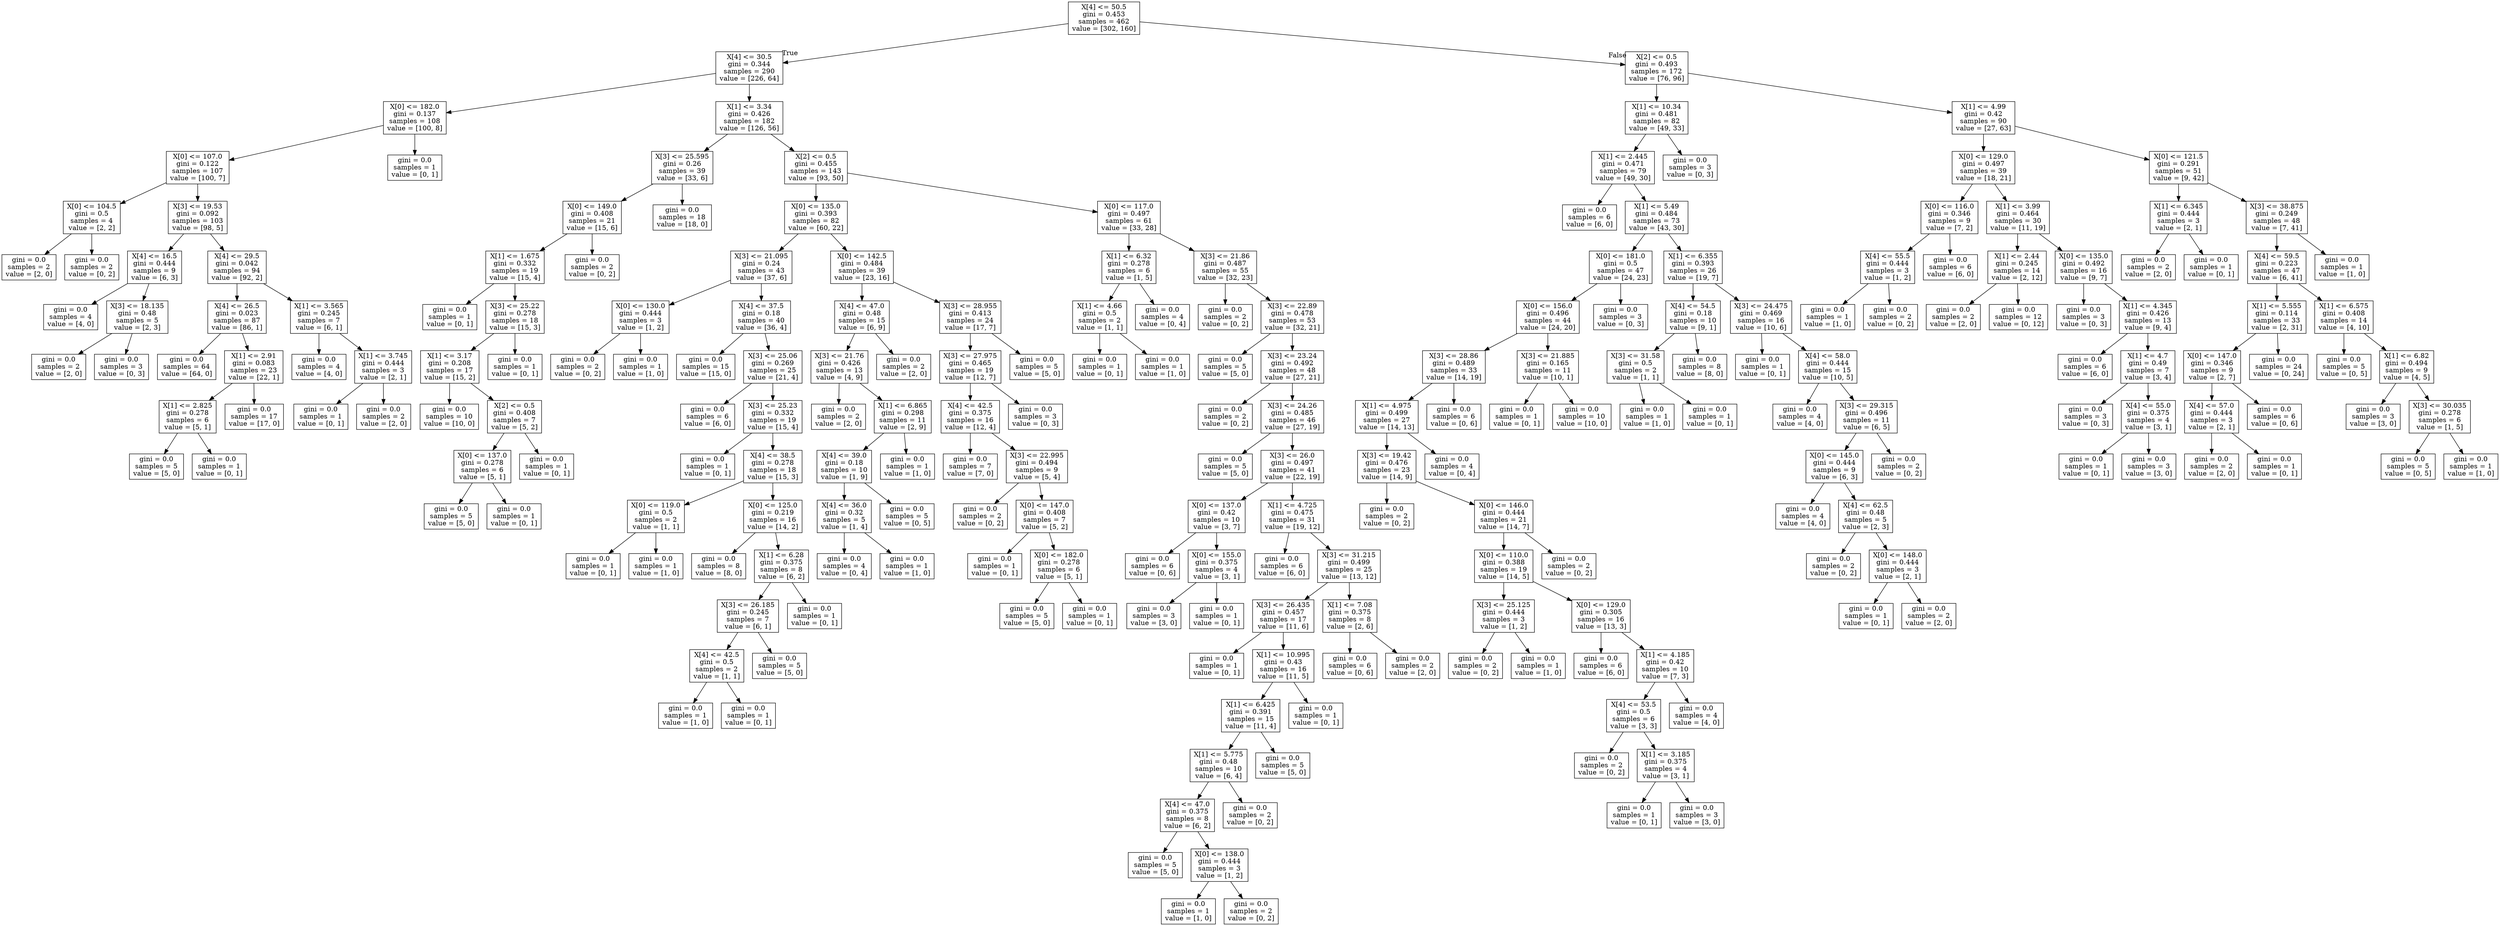 digraph Tree {
node [shape=box] ;
0 [label="X[4] <= 50.5\ngini = 0.453\nsamples = 462\nvalue = [302, 160]"] ;
1 [label="X[4] <= 30.5\ngini = 0.344\nsamples = 290\nvalue = [226, 64]"] ;
0 -> 1 [labeldistance=2.5, labelangle=45, headlabel="True"] ;
2 [label="X[0] <= 182.0\ngini = 0.137\nsamples = 108\nvalue = [100, 8]"] ;
1 -> 2 ;
3 [label="X[0] <= 107.0\ngini = 0.122\nsamples = 107\nvalue = [100, 7]"] ;
2 -> 3 ;
4 [label="X[0] <= 104.5\ngini = 0.5\nsamples = 4\nvalue = [2, 2]"] ;
3 -> 4 ;
5 [label="gini = 0.0\nsamples = 2\nvalue = [2, 0]"] ;
4 -> 5 ;
6 [label="gini = 0.0\nsamples = 2\nvalue = [0, 2]"] ;
4 -> 6 ;
7 [label="X[3] <= 19.53\ngini = 0.092\nsamples = 103\nvalue = [98, 5]"] ;
3 -> 7 ;
8 [label="X[4] <= 16.5\ngini = 0.444\nsamples = 9\nvalue = [6, 3]"] ;
7 -> 8 ;
9 [label="gini = 0.0\nsamples = 4\nvalue = [4, 0]"] ;
8 -> 9 ;
10 [label="X[3] <= 18.135\ngini = 0.48\nsamples = 5\nvalue = [2, 3]"] ;
8 -> 10 ;
11 [label="gini = 0.0\nsamples = 2\nvalue = [2, 0]"] ;
10 -> 11 ;
12 [label="gini = 0.0\nsamples = 3\nvalue = [0, 3]"] ;
10 -> 12 ;
13 [label="X[4] <= 29.5\ngini = 0.042\nsamples = 94\nvalue = [92, 2]"] ;
7 -> 13 ;
14 [label="X[4] <= 26.5\ngini = 0.023\nsamples = 87\nvalue = [86, 1]"] ;
13 -> 14 ;
15 [label="gini = 0.0\nsamples = 64\nvalue = [64, 0]"] ;
14 -> 15 ;
16 [label="X[1] <= 2.91\ngini = 0.083\nsamples = 23\nvalue = [22, 1]"] ;
14 -> 16 ;
17 [label="X[1] <= 2.825\ngini = 0.278\nsamples = 6\nvalue = [5, 1]"] ;
16 -> 17 ;
18 [label="gini = 0.0\nsamples = 5\nvalue = [5, 0]"] ;
17 -> 18 ;
19 [label="gini = 0.0\nsamples = 1\nvalue = [0, 1]"] ;
17 -> 19 ;
20 [label="gini = 0.0\nsamples = 17\nvalue = [17, 0]"] ;
16 -> 20 ;
21 [label="X[1] <= 3.565\ngini = 0.245\nsamples = 7\nvalue = [6, 1]"] ;
13 -> 21 ;
22 [label="gini = 0.0\nsamples = 4\nvalue = [4, 0]"] ;
21 -> 22 ;
23 [label="X[1] <= 3.745\ngini = 0.444\nsamples = 3\nvalue = [2, 1]"] ;
21 -> 23 ;
24 [label="gini = 0.0\nsamples = 1\nvalue = [0, 1]"] ;
23 -> 24 ;
25 [label="gini = 0.0\nsamples = 2\nvalue = [2, 0]"] ;
23 -> 25 ;
26 [label="gini = 0.0\nsamples = 1\nvalue = [0, 1]"] ;
2 -> 26 ;
27 [label="X[1] <= 3.34\ngini = 0.426\nsamples = 182\nvalue = [126, 56]"] ;
1 -> 27 ;
28 [label="X[3] <= 25.595\ngini = 0.26\nsamples = 39\nvalue = [33, 6]"] ;
27 -> 28 ;
29 [label="X[0] <= 149.0\ngini = 0.408\nsamples = 21\nvalue = [15, 6]"] ;
28 -> 29 ;
30 [label="X[1] <= 1.675\ngini = 0.332\nsamples = 19\nvalue = [15, 4]"] ;
29 -> 30 ;
31 [label="gini = 0.0\nsamples = 1\nvalue = [0, 1]"] ;
30 -> 31 ;
32 [label="X[3] <= 25.22\ngini = 0.278\nsamples = 18\nvalue = [15, 3]"] ;
30 -> 32 ;
33 [label="X[1] <= 3.17\ngini = 0.208\nsamples = 17\nvalue = [15, 2]"] ;
32 -> 33 ;
34 [label="gini = 0.0\nsamples = 10\nvalue = [10, 0]"] ;
33 -> 34 ;
35 [label="X[2] <= 0.5\ngini = 0.408\nsamples = 7\nvalue = [5, 2]"] ;
33 -> 35 ;
36 [label="X[0] <= 137.0\ngini = 0.278\nsamples = 6\nvalue = [5, 1]"] ;
35 -> 36 ;
37 [label="gini = 0.0\nsamples = 5\nvalue = [5, 0]"] ;
36 -> 37 ;
38 [label="gini = 0.0\nsamples = 1\nvalue = [0, 1]"] ;
36 -> 38 ;
39 [label="gini = 0.0\nsamples = 1\nvalue = [0, 1]"] ;
35 -> 39 ;
40 [label="gini = 0.0\nsamples = 1\nvalue = [0, 1]"] ;
32 -> 40 ;
41 [label="gini = 0.0\nsamples = 2\nvalue = [0, 2]"] ;
29 -> 41 ;
42 [label="gini = 0.0\nsamples = 18\nvalue = [18, 0]"] ;
28 -> 42 ;
43 [label="X[2] <= 0.5\ngini = 0.455\nsamples = 143\nvalue = [93, 50]"] ;
27 -> 43 ;
44 [label="X[0] <= 135.0\ngini = 0.393\nsamples = 82\nvalue = [60, 22]"] ;
43 -> 44 ;
45 [label="X[3] <= 21.095\ngini = 0.24\nsamples = 43\nvalue = [37, 6]"] ;
44 -> 45 ;
46 [label="X[0] <= 130.0\ngini = 0.444\nsamples = 3\nvalue = [1, 2]"] ;
45 -> 46 ;
47 [label="gini = 0.0\nsamples = 2\nvalue = [0, 2]"] ;
46 -> 47 ;
48 [label="gini = 0.0\nsamples = 1\nvalue = [1, 0]"] ;
46 -> 48 ;
49 [label="X[4] <= 37.5\ngini = 0.18\nsamples = 40\nvalue = [36, 4]"] ;
45 -> 49 ;
50 [label="gini = 0.0\nsamples = 15\nvalue = [15, 0]"] ;
49 -> 50 ;
51 [label="X[3] <= 25.06\ngini = 0.269\nsamples = 25\nvalue = [21, 4]"] ;
49 -> 51 ;
52 [label="gini = 0.0\nsamples = 6\nvalue = [6, 0]"] ;
51 -> 52 ;
53 [label="X[3] <= 25.23\ngini = 0.332\nsamples = 19\nvalue = [15, 4]"] ;
51 -> 53 ;
54 [label="gini = 0.0\nsamples = 1\nvalue = [0, 1]"] ;
53 -> 54 ;
55 [label="X[4] <= 38.5\ngini = 0.278\nsamples = 18\nvalue = [15, 3]"] ;
53 -> 55 ;
56 [label="X[0] <= 119.0\ngini = 0.5\nsamples = 2\nvalue = [1, 1]"] ;
55 -> 56 ;
57 [label="gini = 0.0\nsamples = 1\nvalue = [0, 1]"] ;
56 -> 57 ;
58 [label="gini = 0.0\nsamples = 1\nvalue = [1, 0]"] ;
56 -> 58 ;
59 [label="X[0] <= 125.0\ngini = 0.219\nsamples = 16\nvalue = [14, 2]"] ;
55 -> 59 ;
60 [label="gini = 0.0\nsamples = 8\nvalue = [8, 0]"] ;
59 -> 60 ;
61 [label="X[1] <= 6.28\ngini = 0.375\nsamples = 8\nvalue = [6, 2]"] ;
59 -> 61 ;
62 [label="X[3] <= 26.185\ngini = 0.245\nsamples = 7\nvalue = [6, 1]"] ;
61 -> 62 ;
63 [label="X[4] <= 42.5\ngini = 0.5\nsamples = 2\nvalue = [1, 1]"] ;
62 -> 63 ;
64 [label="gini = 0.0\nsamples = 1\nvalue = [1, 0]"] ;
63 -> 64 ;
65 [label="gini = 0.0\nsamples = 1\nvalue = [0, 1]"] ;
63 -> 65 ;
66 [label="gini = 0.0\nsamples = 5\nvalue = [5, 0]"] ;
62 -> 66 ;
67 [label="gini = 0.0\nsamples = 1\nvalue = [0, 1]"] ;
61 -> 67 ;
68 [label="X[0] <= 142.5\ngini = 0.484\nsamples = 39\nvalue = [23, 16]"] ;
44 -> 68 ;
69 [label="X[4] <= 47.0\ngini = 0.48\nsamples = 15\nvalue = [6, 9]"] ;
68 -> 69 ;
70 [label="X[3] <= 21.76\ngini = 0.426\nsamples = 13\nvalue = [4, 9]"] ;
69 -> 70 ;
71 [label="gini = 0.0\nsamples = 2\nvalue = [2, 0]"] ;
70 -> 71 ;
72 [label="X[1] <= 6.865\ngini = 0.298\nsamples = 11\nvalue = [2, 9]"] ;
70 -> 72 ;
73 [label="X[4] <= 39.0\ngini = 0.18\nsamples = 10\nvalue = [1, 9]"] ;
72 -> 73 ;
74 [label="X[4] <= 36.0\ngini = 0.32\nsamples = 5\nvalue = [1, 4]"] ;
73 -> 74 ;
75 [label="gini = 0.0\nsamples = 4\nvalue = [0, 4]"] ;
74 -> 75 ;
76 [label="gini = 0.0\nsamples = 1\nvalue = [1, 0]"] ;
74 -> 76 ;
77 [label="gini = 0.0\nsamples = 5\nvalue = [0, 5]"] ;
73 -> 77 ;
78 [label="gini = 0.0\nsamples = 1\nvalue = [1, 0]"] ;
72 -> 78 ;
79 [label="gini = 0.0\nsamples = 2\nvalue = [2, 0]"] ;
69 -> 79 ;
80 [label="X[3] <= 28.955\ngini = 0.413\nsamples = 24\nvalue = [17, 7]"] ;
68 -> 80 ;
81 [label="X[3] <= 27.975\ngini = 0.465\nsamples = 19\nvalue = [12, 7]"] ;
80 -> 81 ;
82 [label="X[4] <= 42.5\ngini = 0.375\nsamples = 16\nvalue = [12, 4]"] ;
81 -> 82 ;
83 [label="gini = 0.0\nsamples = 7\nvalue = [7, 0]"] ;
82 -> 83 ;
84 [label="X[3] <= 22.995\ngini = 0.494\nsamples = 9\nvalue = [5, 4]"] ;
82 -> 84 ;
85 [label="gini = 0.0\nsamples = 2\nvalue = [0, 2]"] ;
84 -> 85 ;
86 [label="X[0] <= 147.0\ngini = 0.408\nsamples = 7\nvalue = [5, 2]"] ;
84 -> 86 ;
87 [label="gini = 0.0\nsamples = 1\nvalue = [0, 1]"] ;
86 -> 87 ;
88 [label="X[0] <= 182.0\ngini = 0.278\nsamples = 6\nvalue = [5, 1]"] ;
86 -> 88 ;
89 [label="gini = 0.0\nsamples = 5\nvalue = [5, 0]"] ;
88 -> 89 ;
90 [label="gini = 0.0\nsamples = 1\nvalue = [0, 1]"] ;
88 -> 90 ;
91 [label="gini = 0.0\nsamples = 3\nvalue = [0, 3]"] ;
81 -> 91 ;
92 [label="gini = 0.0\nsamples = 5\nvalue = [5, 0]"] ;
80 -> 92 ;
93 [label="X[0] <= 117.0\ngini = 0.497\nsamples = 61\nvalue = [33, 28]"] ;
43 -> 93 ;
94 [label="X[1] <= 6.32\ngini = 0.278\nsamples = 6\nvalue = [1, 5]"] ;
93 -> 94 ;
95 [label="X[1] <= 4.66\ngini = 0.5\nsamples = 2\nvalue = [1, 1]"] ;
94 -> 95 ;
96 [label="gini = 0.0\nsamples = 1\nvalue = [0, 1]"] ;
95 -> 96 ;
97 [label="gini = 0.0\nsamples = 1\nvalue = [1, 0]"] ;
95 -> 97 ;
98 [label="gini = 0.0\nsamples = 4\nvalue = [0, 4]"] ;
94 -> 98 ;
99 [label="X[3] <= 21.86\ngini = 0.487\nsamples = 55\nvalue = [32, 23]"] ;
93 -> 99 ;
100 [label="gini = 0.0\nsamples = 2\nvalue = [0, 2]"] ;
99 -> 100 ;
101 [label="X[3] <= 22.89\ngini = 0.478\nsamples = 53\nvalue = [32, 21]"] ;
99 -> 101 ;
102 [label="gini = 0.0\nsamples = 5\nvalue = [5, 0]"] ;
101 -> 102 ;
103 [label="X[3] <= 23.24\ngini = 0.492\nsamples = 48\nvalue = [27, 21]"] ;
101 -> 103 ;
104 [label="gini = 0.0\nsamples = 2\nvalue = [0, 2]"] ;
103 -> 104 ;
105 [label="X[3] <= 24.26\ngini = 0.485\nsamples = 46\nvalue = [27, 19]"] ;
103 -> 105 ;
106 [label="gini = 0.0\nsamples = 5\nvalue = [5, 0]"] ;
105 -> 106 ;
107 [label="X[3] <= 26.0\ngini = 0.497\nsamples = 41\nvalue = [22, 19]"] ;
105 -> 107 ;
108 [label="X[0] <= 137.0\ngini = 0.42\nsamples = 10\nvalue = [3, 7]"] ;
107 -> 108 ;
109 [label="gini = 0.0\nsamples = 6\nvalue = [0, 6]"] ;
108 -> 109 ;
110 [label="X[0] <= 155.0\ngini = 0.375\nsamples = 4\nvalue = [3, 1]"] ;
108 -> 110 ;
111 [label="gini = 0.0\nsamples = 3\nvalue = [3, 0]"] ;
110 -> 111 ;
112 [label="gini = 0.0\nsamples = 1\nvalue = [0, 1]"] ;
110 -> 112 ;
113 [label="X[1] <= 4.725\ngini = 0.475\nsamples = 31\nvalue = [19, 12]"] ;
107 -> 113 ;
114 [label="gini = 0.0\nsamples = 6\nvalue = [6, 0]"] ;
113 -> 114 ;
115 [label="X[3] <= 31.215\ngini = 0.499\nsamples = 25\nvalue = [13, 12]"] ;
113 -> 115 ;
116 [label="X[3] <= 26.435\ngini = 0.457\nsamples = 17\nvalue = [11, 6]"] ;
115 -> 116 ;
117 [label="gini = 0.0\nsamples = 1\nvalue = [0, 1]"] ;
116 -> 117 ;
118 [label="X[1] <= 10.995\ngini = 0.43\nsamples = 16\nvalue = [11, 5]"] ;
116 -> 118 ;
119 [label="X[1] <= 6.425\ngini = 0.391\nsamples = 15\nvalue = [11, 4]"] ;
118 -> 119 ;
120 [label="X[1] <= 5.775\ngini = 0.48\nsamples = 10\nvalue = [6, 4]"] ;
119 -> 120 ;
121 [label="X[4] <= 47.0\ngini = 0.375\nsamples = 8\nvalue = [6, 2]"] ;
120 -> 121 ;
122 [label="gini = 0.0\nsamples = 5\nvalue = [5, 0]"] ;
121 -> 122 ;
123 [label="X[0] <= 138.0\ngini = 0.444\nsamples = 3\nvalue = [1, 2]"] ;
121 -> 123 ;
124 [label="gini = 0.0\nsamples = 1\nvalue = [1, 0]"] ;
123 -> 124 ;
125 [label="gini = 0.0\nsamples = 2\nvalue = [0, 2]"] ;
123 -> 125 ;
126 [label="gini = 0.0\nsamples = 2\nvalue = [0, 2]"] ;
120 -> 126 ;
127 [label="gini = 0.0\nsamples = 5\nvalue = [5, 0]"] ;
119 -> 127 ;
128 [label="gini = 0.0\nsamples = 1\nvalue = [0, 1]"] ;
118 -> 128 ;
129 [label="X[1] <= 7.08\ngini = 0.375\nsamples = 8\nvalue = [2, 6]"] ;
115 -> 129 ;
130 [label="gini = 0.0\nsamples = 6\nvalue = [0, 6]"] ;
129 -> 130 ;
131 [label="gini = 0.0\nsamples = 2\nvalue = [2, 0]"] ;
129 -> 131 ;
132 [label="X[2] <= 0.5\ngini = 0.493\nsamples = 172\nvalue = [76, 96]"] ;
0 -> 132 [labeldistance=2.5, labelangle=-45, headlabel="False"] ;
133 [label="X[1] <= 10.34\ngini = 0.481\nsamples = 82\nvalue = [49, 33]"] ;
132 -> 133 ;
134 [label="X[1] <= 2.445\ngini = 0.471\nsamples = 79\nvalue = [49, 30]"] ;
133 -> 134 ;
135 [label="gini = 0.0\nsamples = 6\nvalue = [6, 0]"] ;
134 -> 135 ;
136 [label="X[1] <= 5.49\ngini = 0.484\nsamples = 73\nvalue = [43, 30]"] ;
134 -> 136 ;
137 [label="X[0] <= 181.0\ngini = 0.5\nsamples = 47\nvalue = [24, 23]"] ;
136 -> 137 ;
138 [label="X[0] <= 156.0\ngini = 0.496\nsamples = 44\nvalue = [24, 20]"] ;
137 -> 138 ;
139 [label="X[3] <= 28.86\ngini = 0.489\nsamples = 33\nvalue = [14, 19]"] ;
138 -> 139 ;
140 [label="X[1] <= 4.975\ngini = 0.499\nsamples = 27\nvalue = [14, 13]"] ;
139 -> 140 ;
141 [label="X[3] <= 19.42\ngini = 0.476\nsamples = 23\nvalue = [14, 9]"] ;
140 -> 141 ;
142 [label="gini = 0.0\nsamples = 2\nvalue = [0, 2]"] ;
141 -> 142 ;
143 [label="X[0] <= 146.0\ngini = 0.444\nsamples = 21\nvalue = [14, 7]"] ;
141 -> 143 ;
144 [label="X[0] <= 110.0\ngini = 0.388\nsamples = 19\nvalue = [14, 5]"] ;
143 -> 144 ;
145 [label="X[3] <= 25.125\ngini = 0.444\nsamples = 3\nvalue = [1, 2]"] ;
144 -> 145 ;
146 [label="gini = 0.0\nsamples = 2\nvalue = [0, 2]"] ;
145 -> 146 ;
147 [label="gini = 0.0\nsamples = 1\nvalue = [1, 0]"] ;
145 -> 147 ;
148 [label="X[0] <= 129.0\ngini = 0.305\nsamples = 16\nvalue = [13, 3]"] ;
144 -> 148 ;
149 [label="gini = 0.0\nsamples = 6\nvalue = [6, 0]"] ;
148 -> 149 ;
150 [label="X[1] <= 4.185\ngini = 0.42\nsamples = 10\nvalue = [7, 3]"] ;
148 -> 150 ;
151 [label="X[4] <= 53.5\ngini = 0.5\nsamples = 6\nvalue = [3, 3]"] ;
150 -> 151 ;
152 [label="gini = 0.0\nsamples = 2\nvalue = [0, 2]"] ;
151 -> 152 ;
153 [label="X[1] <= 3.185\ngini = 0.375\nsamples = 4\nvalue = [3, 1]"] ;
151 -> 153 ;
154 [label="gini = 0.0\nsamples = 1\nvalue = [0, 1]"] ;
153 -> 154 ;
155 [label="gini = 0.0\nsamples = 3\nvalue = [3, 0]"] ;
153 -> 155 ;
156 [label="gini = 0.0\nsamples = 4\nvalue = [4, 0]"] ;
150 -> 156 ;
157 [label="gini = 0.0\nsamples = 2\nvalue = [0, 2]"] ;
143 -> 157 ;
158 [label="gini = 0.0\nsamples = 4\nvalue = [0, 4]"] ;
140 -> 158 ;
159 [label="gini = 0.0\nsamples = 6\nvalue = [0, 6]"] ;
139 -> 159 ;
160 [label="X[3] <= 21.885\ngini = 0.165\nsamples = 11\nvalue = [10, 1]"] ;
138 -> 160 ;
161 [label="gini = 0.0\nsamples = 1\nvalue = [0, 1]"] ;
160 -> 161 ;
162 [label="gini = 0.0\nsamples = 10\nvalue = [10, 0]"] ;
160 -> 162 ;
163 [label="gini = 0.0\nsamples = 3\nvalue = [0, 3]"] ;
137 -> 163 ;
164 [label="X[1] <= 6.355\ngini = 0.393\nsamples = 26\nvalue = [19, 7]"] ;
136 -> 164 ;
165 [label="X[4] <= 54.5\ngini = 0.18\nsamples = 10\nvalue = [9, 1]"] ;
164 -> 165 ;
166 [label="X[3] <= 31.58\ngini = 0.5\nsamples = 2\nvalue = [1, 1]"] ;
165 -> 166 ;
167 [label="gini = 0.0\nsamples = 1\nvalue = [1, 0]"] ;
166 -> 167 ;
168 [label="gini = 0.0\nsamples = 1\nvalue = [0, 1]"] ;
166 -> 168 ;
169 [label="gini = 0.0\nsamples = 8\nvalue = [8, 0]"] ;
165 -> 169 ;
170 [label="X[3] <= 24.475\ngini = 0.469\nsamples = 16\nvalue = [10, 6]"] ;
164 -> 170 ;
171 [label="gini = 0.0\nsamples = 1\nvalue = [0, 1]"] ;
170 -> 171 ;
172 [label="X[4] <= 58.0\ngini = 0.444\nsamples = 15\nvalue = [10, 5]"] ;
170 -> 172 ;
173 [label="gini = 0.0\nsamples = 4\nvalue = [4, 0]"] ;
172 -> 173 ;
174 [label="X[3] <= 29.315\ngini = 0.496\nsamples = 11\nvalue = [6, 5]"] ;
172 -> 174 ;
175 [label="X[0] <= 145.0\ngini = 0.444\nsamples = 9\nvalue = [6, 3]"] ;
174 -> 175 ;
176 [label="gini = 0.0\nsamples = 4\nvalue = [4, 0]"] ;
175 -> 176 ;
177 [label="X[4] <= 62.5\ngini = 0.48\nsamples = 5\nvalue = [2, 3]"] ;
175 -> 177 ;
178 [label="gini = 0.0\nsamples = 2\nvalue = [0, 2]"] ;
177 -> 178 ;
179 [label="X[0] <= 148.0\ngini = 0.444\nsamples = 3\nvalue = [2, 1]"] ;
177 -> 179 ;
180 [label="gini = 0.0\nsamples = 1\nvalue = [0, 1]"] ;
179 -> 180 ;
181 [label="gini = 0.0\nsamples = 2\nvalue = [2, 0]"] ;
179 -> 181 ;
182 [label="gini = 0.0\nsamples = 2\nvalue = [0, 2]"] ;
174 -> 182 ;
183 [label="gini = 0.0\nsamples = 3\nvalue = [0, 3]"] ;
133 -> 183 ;
184 [label="X[1] <= 4.99\ngini = 0.42\nsamples = 90\nvalue = [27, 63]"] ;
132 -> 184 ;
185 [label="X[0] <= 129.0\ngini = 0.497\nsamples = 39\nvalue = [18, 21]"] ;
184 -> 185 ;
186 [label="X[0] <= 116.0\ngini = 0.346\nsamples = 9\nvalue = [7, 2]"] ;
185 -> 186 ;
187 [label="X[4] <= 55.5\ngini = 0.444\nsamples = 3\nvalue = [1, 2]"] ;
186 -> 187 ;
188 [label="gini = 0.0\nsamples = 1\nvalue = [1, 0]"] ;
187 -> 188 ;
189 [label="gini = 0.0\nsamples = 2\nvalue = [0, 2]"] ;
187 -> 189 ;
190 [label="gini = 0.0\nsamples = 6\nvalue = [6, 0]"] ;
186 -> 190 ;
191 [label="X[1] <= 3.99\ngini = 0.464\nsamples = 30\nvalue = [11, 19]"] ;
185 -> 191 ;
192 [label="X[1] <= 2.44\ngini = 0.245\nsamples = 14\nvalue = [2, 12]"] ;
191 -> 192 ;
193 [label="gini = 0.0\nsamples = 2\nvalue = [2, 0]"] ;
192 -> 193 ;
194 [label="gini = 0.0\nsamples = 12\nvalue = [0, 12]"] ;
192 -> 194 ;
195 [label="X[0] <= 135.0\ngini = 0.492\nsamples = 16\nvalue = [9, 7]"] ;
191 -> 195 ;
196 [label="gini = 0.0\nsamples = 3\nvalue = [0, 3]"] ;
195 -> 196 ;
197 [label="X[1] <= 4.345\ngini = 0.426\nsamples = 13\nvalue = [9, 4]"] ;
195 -> 197 ;
198 [label="gini = 0.0\nsamples = 6\nvalue = [6, 0]"] ;
197 -> 198 ;
199 [label="X[1] <= 4.7\ngini = 0.49\nsamples = 7\nvalue = [3, 4]"] ;
197 -> 199 ;
200 [label="gini = 0.0\nsamples = 3\nvalue = [0, 3]"] ;
199 -> 200 ;
201 [label="X[4] <= 55.0\ngini = 0.375\nsamples = 4\nvalue = [3, 1]"] ;
199 -> 201 ;
202 [label="gini = 0.0\nsamples = 1\nvalue = [0, 1]"] ;
201 -> 202 ;
203 [label="gini = 0.0\nsamples = 3\nvalue = [3, 0]"] ;
201 -> 203 ;
204 [label="X[0] <= 121.5\ngini = 0.291\nsamples = 51\nvalue = [9, 42]"] ;
184 -> 204 ;
205 [label="X[1] <= 6.345\ngini = 0.444\nsamples = 3\nvalue = [2, 1]"] ;
204 -> 205 ;
206 [label="gini = 0.0\nsamples = 2\nvalue = [2, 0]"] ;
205 -> 206 ;
207 [label="gini = 0.0\nsamples = 1\nvalue = [0, 1]"] ;
205 -> 207 ;
208 [label="X[3] <= 38.875\ngini = 0.249\nsamples = 48\nvalue = [7, 41]"] ;
204 -> 208 ;
209 [label="X[4] <= 59.5\ngini = 0.223\nsamples = 47\nvalue = [6, 41]"] ;
208 -> 209 ;
210 [label="X[1] <= 5.555\ngini = 0.114\nsamples = 33\nvalue = [2, 31]"] ;
209 -> 210 ;
211 [label="X[0] <= 147.0\ngini = 0.346\nsamples = 9\nvalue = [2, 7]"] ;
210 -> 211 ;
212 [label="X[4] <= 57.0\ngini = 0.444\nsamples = 3\nvalue = [2, 1]"] ;
211 -> 212 ;
213 [label="gini = 0.0\nsamples = 2\nvalue = [2, 0]"] ;
212 -> 213 ;
214 [label="gini = 0.0\nsamples = 1\nvalue = [0, 1]"] ;
212 -> 214 ;
215 [label="gini = 0.0\nsamples = 6\nvalue = [0, 6]"] ;
211 -> 215 ;
216 [label="gini = 0.0\nsamples = 24\nvalue = [0, 24]"] ;
210 -> 216 ;
217 [label="X[1] <= 6.575\ngini = 0.408\nsamples = 14\nvalue = [4, 10]"] ;
209 -> 217 ;
218 [label="gini = 0.0\nsamples = 5\nvalue = [0, 5]"] ;
217 -> 218 ;
219 [label="X[1] <= 6.82\ngini = 0.494\nsamples = 9\nvalue = [4, 5]"] ;
217 -> 219 ;
220 [label="gini = 0.0\nsamples = 3\nvalue = [3, 0]"] ;
219 -> 220 ;
221 [label="X[3] <= 30.035\ngini = 0.278\nsamples = 6\nvalue = [1, 5]"] ;
219 -> 221 ;
222 [label="gini = 0.0\nsamples = 5\nvalue = [0, 5]"] ;
221 -> 222 ;
223 [label="gini = 0.0\nsamples = 1\nvalue = [1, 0]"] ;
221 -> 223 ;
224 [label="gini = 0.0\nsamples = 1\nvalue = [1, 0]"] ;
208 -> 224 ;
}